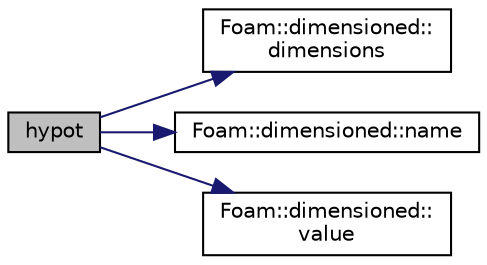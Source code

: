 digraph "hypot"
{
  bgcolor="transparent";
  edge [fontname="Helvetica",fontsize="10",labelfontname="Helvetica",labelfontsize="10"];
  node [fontname="Helvetica",fontsize="10",shape=record];
  rankdir="LR";
  Node41098 [label="hypot",height=0.2,width=0.4,color="black", fillcolor="grey75", style="filled", fontcolor="black"];
  Node41098 -> Node41099 [color="midnightblue",fontsize="10",style="solid",fontname="Helvetica"];
  Node41099 [label="Foam::dimensioned::\ldimensions",height=0.2,width=0.4,color="black",URL="$a27473.html#a512673c2674ca2d38885f1bb5f6994fb",tooltip="Return const reference to dimensions. "];
  Node41098 -> Node41100 [color="midnightblue",fontsize="10",style="solid",fontname="Helvetica"];
  Node41100 [label="Foam::dimensioned::name",height=0.2,width=0.4,color="black",URL="$a27473.html#ade4113569ef0db70665fded275a5e38e",tooltip="Return const reference to name. "];
  Node41098 -> Node41101 [color="midnightblue",fontsize="10",style="solid",fontname="Helvetica"];
  Node41101 [label="Foam::dimensioned::\lvalue",height=0.2,width=0.4,color="black",URL="$a27473.html#a7948200a26c85fc3a83ffa510a91d668",tooltip="Return const reference to value. "];
}
